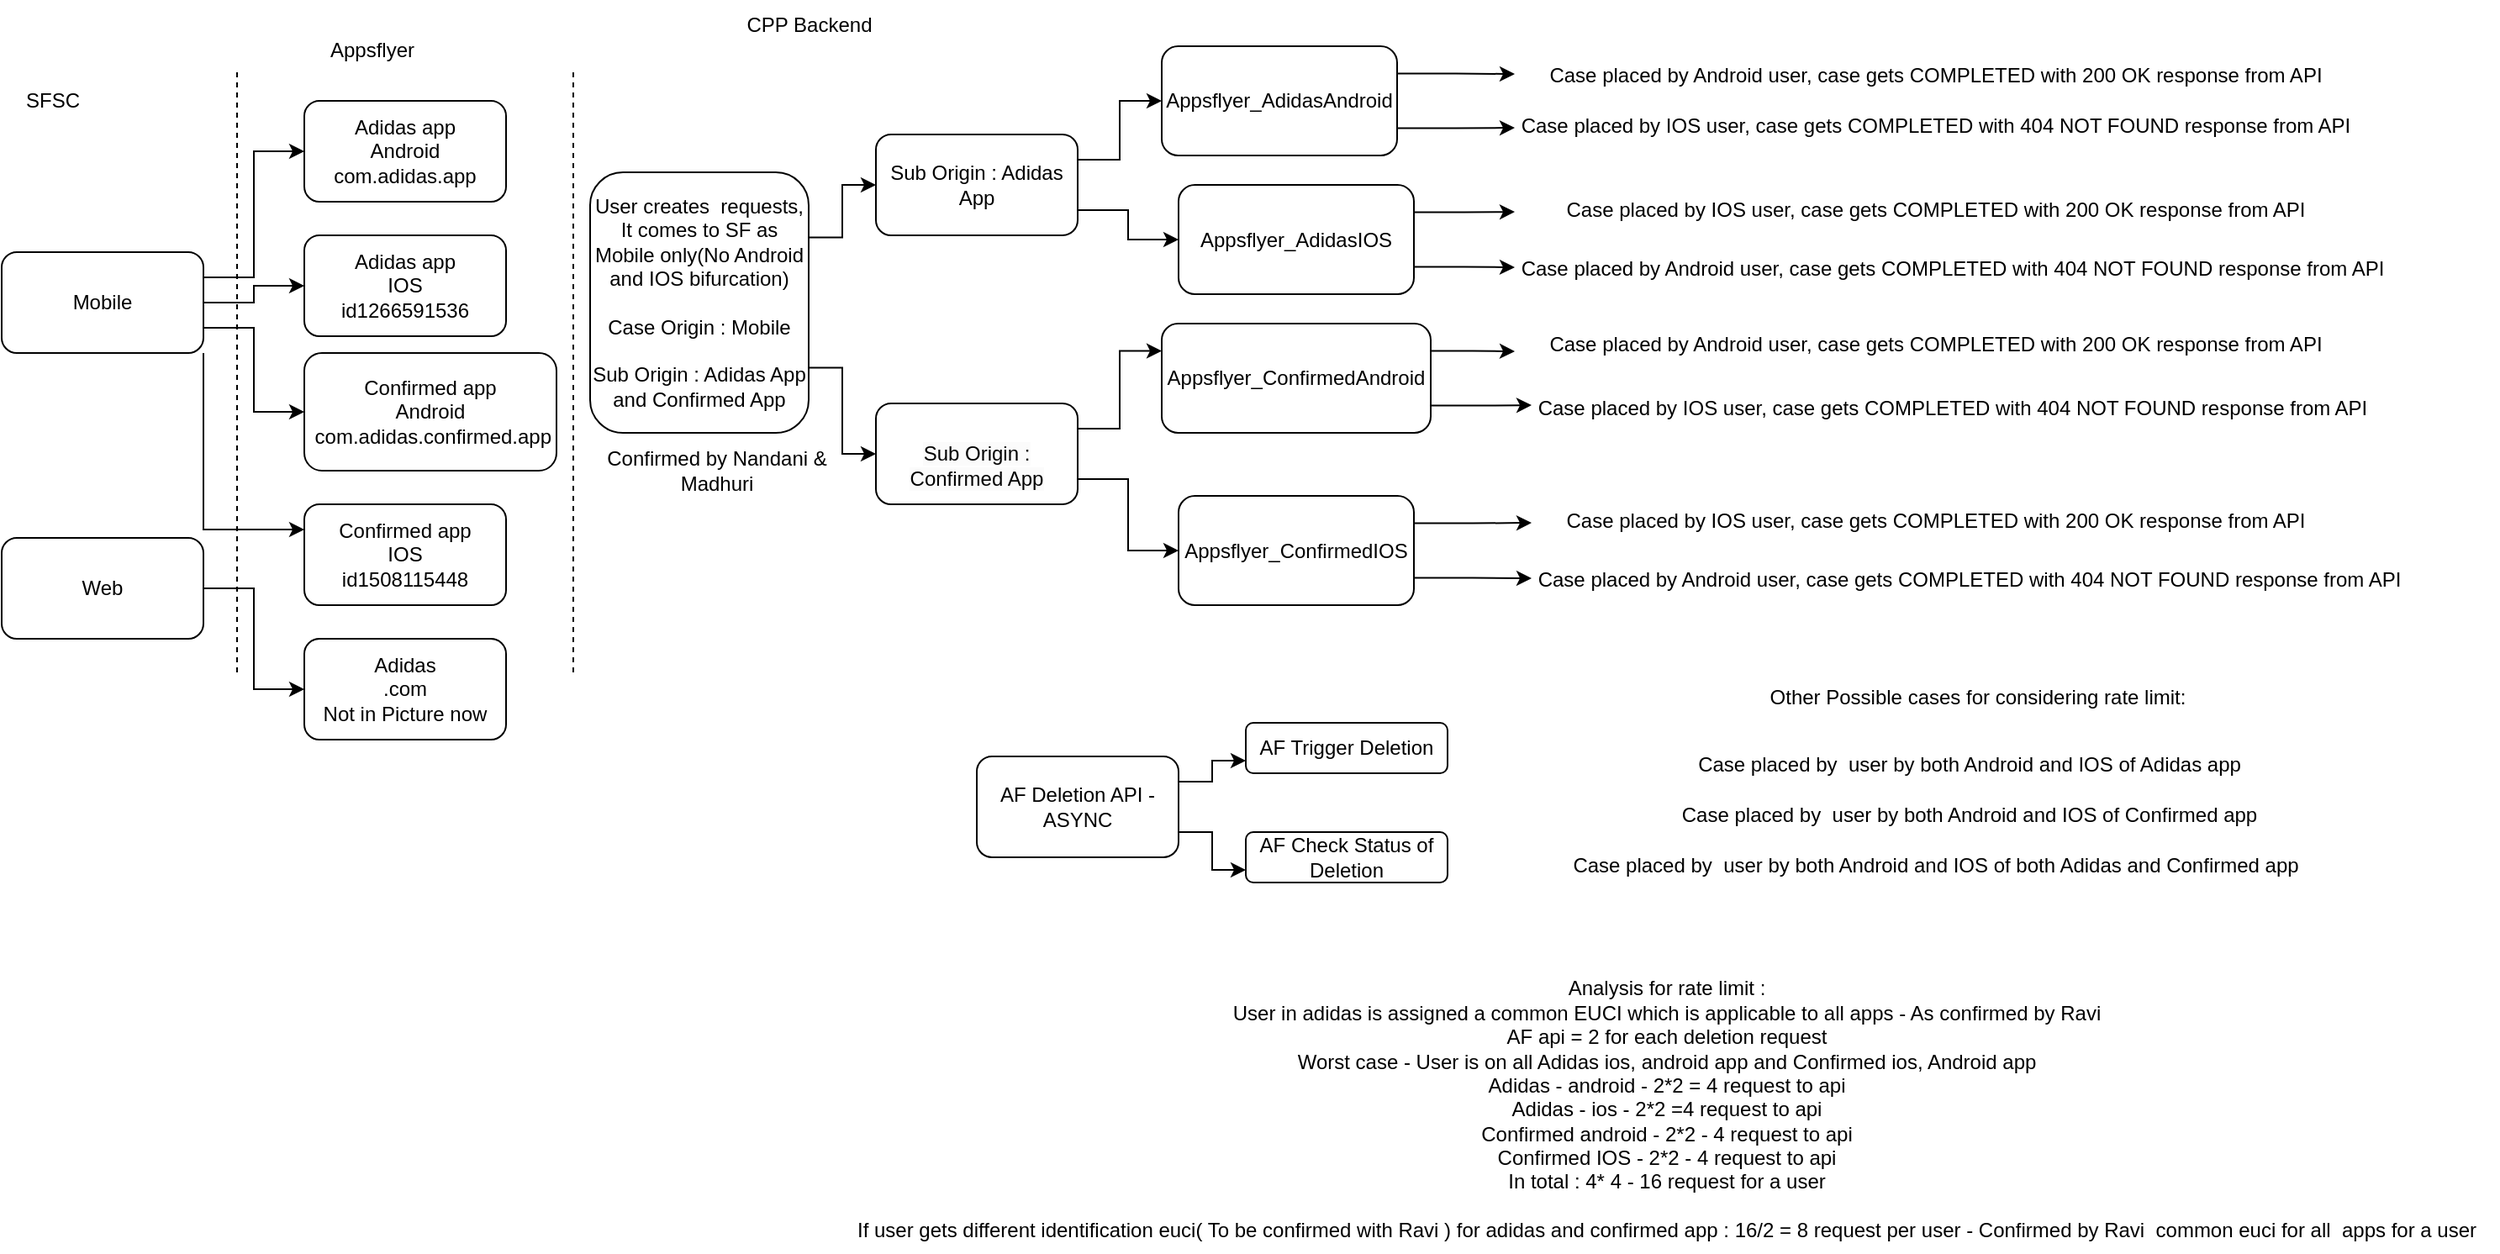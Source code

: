 <mxfile version="21.0.1" type="github" pages="2">
  <diagram name="Page-1" id="vQVTWZmMaEB45FMkIQ7d">
    <mxGraphModel dx="1034" dy="438" grid="1" gridSize="10" guides="1" tooltips="1" connect="1" arrows="1" fold="1" page="1" pageScale="1" pageWidth="3300" pageHeight="4681" math="0" shadow="0">
      <root>
        <mxCell id="0" />
        <mxCell id="1" parent="0" />
        <mxCell id="Y6FfJB46YkExtziJTnNS-12" style="edgeStyle=orthogonalEdgeStyle;rounded=0;orthogonalLoop=1;jettySize=auto;html=1;exitX=1;exitY=0.25;exitDx=0;exitDy=0;entryX=0;entryY=0.5;entryDx=0;entryDy=0;" parent="1" source="Y6FfJB46YkExtziJTnNS-1" target="Y6FfJB46YkExtziJTnNS-4" edge="1">
          <mxGeometry relative="1" as="geometry">
            <mxPoint x="210" y="130" as="targetPoint" />
          </mxGeometry>
        </mxCell>
        <mxCell id="Y6FfJB46YkExtziJTnNS-13" style="edgeStyle=orthogonalEdgeStyle;rounded=0;orthogonalLoop=1;jettySize=auto;html=1;exitX=1;exitY=0.5;exitDx=0;exitDy=0;" parent="1" source="Y6FfJB46YkExtziJTnNS-1" target="Y6FfJB46YkExtziJTnNS-3" edge="1">
          <mxGeometry relative="1" as="geometry" />
        </mxCell>
        <mxCell id="Y6FfJB46YkExtziJTnNS-14" style="edgeStyle=orthogonalEdgeStyle;rounded=0;orthogonalLoop=1;jettySize=auto;html=1;exitX=1;exitY=0.75;exitDx=0;exitDy=0;entryX=0;entryY=0.5;entryDx=0;entryDy=0;" parent="1" source="Y6FfJB46YkExtziJTnNS-1" target="Y6FfJB46YkExtziJTnNS-5" edge="1">
          <mxGeometry relative="1" as="geometry" />
        </mxCell>
        <mxCell id="Y6FfJB46YkExtziJTnNS-15" style="edgeStyle=orthogonalEdgeStyle;rounded=0;orthogonalLoop=1;jettySize=auto;html=1;exitX=1;exitY=1;exitDx=0;exitDy=0;entryX=0;entryY=0.25;entryDx=0;entryDy=0;" parent="1" source="Y6FfJB46YkExtziJTnNS-1" target="Y6FfJB46YkExtziJTnNS-6" edge="1">
          <mxGeometry relative="1" as="geometry" />
        </mxCell>
        <mxCell id="Y6FfJB46YkExtziJTnNS-1" value="Mobile" style="rounded=1;whiteSpace=wrap;html=1;" parent="1" vertex="1">
          <mxGeometry x="60" y="170" width="120" height="60" as="geometry" />
        </mxCell>
        <mxCell id="Y6FfJB46YkExtziJTnNS-16" style="edgeStyle=orthogonalEdgeStyle;rounded=0;orthogonalLoop=1;jettySize=auto;html=1;exitX=1;exitY=0.5;exitDx=0;exitDy=0;" parent="1" source="Y6FfJB46YkExtziJTnNS-2" target="Y6FfJB46YkExtziJTnNS-7" edge="1">
          <mxGeometry relative="1" as="geometry" />
        </mxCell>
        <mxCell id="Y6FfJB46YkExtziJTnNS-2" value="Web" style="rounded=1;whiteSpace=wrap;html=1;" parent="1" vertex="1">
          <mxGeometry x="60" y="340" width="120" height="60" as="geometry" />
        </mxCell>
        <mxCell id="Y6FfJB46YkExtziJTnNS-3" value="Adidas app&lt;br&gt;IOS&lt;br&gt;id1266591536" style="rounded=1;whiteSpace=wrap;html=1;" parent="1" vertex="1">
          <mxGeometry x="240" y="160" width="120" height="60" as="geometry" />
        </mxCell>
        <mxCell id="Y6FfJB46YkExtziJTnNS-4" value="Adidas app&lt;br&gt;Android&lt;br&gt;com.adidas.app" style="rounded=1;whiteSpace=wrap;html=1;" parent="1" vertex="1">
          <mxGeometry x="240" y="80" width="120" height="60" as="geometry" />
        </mxCell>
        <mxCell id="Y6FfJB46YkExtziJTnNS-5" value="Confirmed app&lt;br&gt;Android&lt;br&gt;&amp;nbsp;com.adidas.confirmed.app" style="rounded=1;whiteSpace=wrap;html=1;" parent="1" vertex="1">
          <mxGeometry x="240" y="230" width="150" height="70" as="geometry" />
        </mxCell>
        <mxCell id="Y6FfJB46YkExtziJTnNS-6" value="Confirmed app&lt;br&gt;IOS&lt;br&gt;id1508115448" style="rounded=1;whiteSpace=wrap;html=1;" parent="1" vertex="1">
          <mxGeometry x="240" y="320" width="120" height="60" as="geometry" />
        </mxCell>
        <mxCell id="Y6FfJB46YkExtziJTnNS-7" value="Adidas&lt;br&gt;.com&lt;br&gt;Not in Picture now" style="rounded=1;whiteSpace=wrap;html=1;" parent="1" vertex="1">
          <mxGeometry x="240" y="400" width="120" height="60" as="geometry" />
        </mxCell>
        <mxCell id="Y6FfJB46YkExtziJTnNS-57" style="edgeStyle=orthogonalEdgeStyle;rounded=0;orthogonalLoop=1;jettySize=auto;html=1;exitX=1;exitY=0.25;exitDx=0;exitDy=0;" parent="1" source="Y6FfJB46YkExtziJTnNS-11" edge="1">
          <mxGeometry relative="1" as="geometry">
            <mxPoint x="960" y="64" as="targetPoint" />
          </mxGeometry>
        </mxCell>
        <mxCell id="Y6FfJB46YkExtziJTnNS-59" style="edgeStyle=orthogonalEdgeStyle;rounded=0;orthogonalLoop=1;jettySize=auto;html=1;exitX=1;exitY=0.75;exitDx=0;exitDy=0;" parent="1" source="Y6FfJB46YkExtziJTnNS-11" edge="1">
          <mxGeometry relative="1" as="geometry">
            <mxPoint x="960" y="96" as="targetPoint" />
          </mxGeometry>
        </mxCell>
        <mxCell id="Y6FfJB46YkExtziJTnNS-11" value="Appsflyer_AdidasAndroid" style="rounded=1;whiteSpace=wrap;html=1;" parent="1" vertex="1">
          <mxGeometry x="750" y="47.5" width="140" height="65" as="geometry" />
        </mxCell>
        <mxCell id="Y6FfJB46YkExtziJTnNS-18" value="SFSC" style="text;html=1;align=center;verticalAlign=middle;resizable=0;points=[];autosize=1;strokeColor=none;fillColor=none;" parent="1" vertex="1">
          <mxGeometry x="60" y="65" width="60" height="30" as="geometry" />
        </mxCell>
        <mxCell id="Y6FfJB46YkExtziJTnNS-19" value="Appsflyer" style="text;html=1;align=center;verticalAlign=middle;resizable=0;points=[];autosize=1;strokeColor=none;fillColor=none;" parent="1" vertex="1">
          <mxGeometry x="245" y="35" width="70" height="30" as="geometry" />
        </mxCell>
        <mxCell id="Y6FfJB46YkExtziJTnNS-20" value="CPP Backend" style="text;html=1;align=center;verticalAlign=middle;resizable=0;points=[];autosize=1;strokeColor=none;fillColor=none;" parent="1" vertex="1">
          <mxGeometry x="490" y="20" width="100" height="30" as="geometry" />
        </mxCell>
        <mxCell id="Y6FfJB46YkExtziJTnNS-61" style="edgeStyle=orthogonalEdgeStyle;rounded=0;orthogonalLoop=1;jettySize=auto;html=1;exitX=1;exitY=0.25;exitDx=0;exitDy=0;" parent="1" source="Y6FfJB46YkExtziJTnNS-21" edge="1">
          <mxGeometry relative="1" as="geometry">
            <mxPoint x="960" y="146" as="targetPoint" />
          </mxGeometry>
        </mxCell>
        <mxCell id="Y6FfJB46YkExtziJTnNS-62" style="edgeStyle=orthogonalEdgeStyle;rounded=0;orthogonalLoop=1;jettySize=auto;html=1;exitX=1;exitY=0.75;exitDx=0;exitDy=0;" parent="1" source="Y6FfJB46YkExtziJTnNS-21" edge="1">
          <mxGeometry relative="1" as="geometry">
            <mxPoint x="960" y="179" as="targetPoint" />
          </mxGeometry>
        </mxCell>
        <mxCell id="Y6FfJB46YkExtziJTnNS-21" value="Appsflyer_AdidasIOS" style="rounded=1;whiteSpace=wrap;html=1;" parent="1" vertex="1">
          <mxGeometry x="760" y="130" width="140" height="65" as="geometry" />
        </mxCell>
        <mxCell id="Y6FfJB46YkExtziJTnNS-63" style="edgeStyle=orthogonalEdgeStyle;rounded=0;orthogonalLoop=1;jettySize=auto;html=1;exitX=1;exitY=0.25;exitDx=0;exitDy=0;" parent="1" source="Y6FfJB46YkExtziJTnNS-22" edge="1">
          <mxGeometry relative="1" as="geometry">
            <mxPoint x="960" y="229" as="targetPoint" />
          </mxGeometry>
        </mxCell>
        <mxCell id="Y6FfJB46YkExtziJTnNS-64" style="edgeStyle=orthogonalEdgeStyle;rounded=0;orthogonalLoop=1;jettySize=auto;html=1;exitX=1;exitY=0.75;exitDx=0;exitDy=0;" parent="1" source="Y6FfJB46YkExtziJTnNS-22" edge="1">
          <mxGeometry relative="1" as="geometry">
            <mxPoint x="970" y="261" as="targetPoint" />
          </mxGeometry>
        </mxCell>
        <mxCell id="Y6FfJB46YkExtziJTnNS-22" value="Appsflyer_ConfirmedAndroid" style="rounded=1;whiteSpace=wrap;html=1;" parent="1" vertex="1">
          <mxGeometry x="750" y="212.5" width="160" height="65" as="geometry" />
        </mxCell>
        <mxCell id="Y6FfJB46YkExtziJTnNS-65" style="edgeStyle=orthogonalEdgeStyle;rounded=0;orthogonalLoop=1;jettySize=auto;html=1;exitX=1;exitY=0.25;exitDx=0;exitDy=0;" parent="1" source="Y6FfJB46YkExtziJTnNS-23" edge="1">
          <mxGeometry relative="1" as="geometry">
            <mxPoint x="970" y="331" as="targetPoint" />
          </mxGeometry>
        </mxCell>
        <mxCell id="Y6FfJB46YkExtziJTnNS-66" style="edgeStyle=orthogonalEdgeStyle;rounded=0;orthogonalLoop=1;jettySize=auto;html=1;exitX=1;exitY=0.75;exitDx=0;exitDy=0;" parent="1" source="Y6FfJB46YkExtziJTnNS-23" edge="1">
          <mxGeometry relative="1" as="geometry">
            <mxPoint x="970" y="364" as="targetPoint" />
          </mxGeometry>
        </mxCell>
        <mxCell id="Y6FfJB46YkExtziJTnNS-23" value="Appsflyer_ConfirmedIOS" style="rounded=1;whiteSpace=wrap;html=1;" parent="1" vertex="1">
          <mxGeometry x="760" y="315" width="140" height="65" as="geometry" />
        </mxCell>
        <mxCell id="Y6FfJB46YkExtziJTnNS-46" value="" style="endArrow=none;dashed=1;html=1;rounded=0;" parent="1" edge="1">
          <mxGeometry width="50" height="50" relative="1" as="geometry">
            <mxPoint x="200" y="420" as="sourcePoint" />
            <mxPoint x="200" y="60" as="targetPoint" />
          </mxGeometry>
        </mxCell>
        <mxCell id="Y6FfJB46YkExtziJTnNS-47" value="" style="endArrow=none;dashed=1;html=1;rounded=0;" parent="1" edge="1">
          <mxGeometry width="50" height="50" relative="1" as="geometry">
            <mxPoint x="400" y="420" as="sourcePoint" />
            <mxPoint x="400" y="60" as="targetPoint" />
          </mxGeometry>
        </mxCell>
        <mxCell id="Y6FfJB46YkExtziJTnNS-55" style="edgeStyle=orthogonalEdgeStyle;rounded=0;orthogonalLoop=1;jettySize=auto;html=1;exitX=1;exitY=0.25;exitDx=0;exitDy=0;entryX=0;entryY=0.5;entryDx=0;entryDy=0;" parent="1" source="Y6FfJB46YkExtziJTnNS-48" target="Y6FfJB46YkExtziJTnNS-49" edge="1">
          <mxGeometry relative="1" as="geometry" />
        </mxCell>
        <mxCell id="Y6FfJB46YkExtziJTnNS-56" style="edgeStyle=orthogonalEdgeStyle;rounded=0;orthogonalLoop=1;jettySize=auto;html=1;exitX=1;exitY=0.75;exitDx=0;exitDy=0;entryX=0;entryY=0.5;entryDx=0;entryDy=0;" parent="1" source="Y6FfJB46YkExtziJTnNS-48" target="Y6FfJB46YkExtziJTnNS-50" edge="1">
          <mxGeometry relative="1" as="geometry" />
        </mxCell>
        <mxCell id="Y6FfJB46YkExtziJTnNS-48" value="User creates&amp;nbsp; requests, It comes to SF as Mobile only(No Android and IOS bifurcation)&lt;br&gt;&lt;br&gt;Case Origin : Mobile&lt;br&gt;&lt;br&gt;Sub Origin : Adidas App&lt;br&gt;and Confirmed App" style="rounded=1;whiteSpace=wrap;html=1;" parent="1" vertex="1">
          <mxGeometry x="410" y="122.5" width="130" height="155" as="geometry" />
        </mxCell>
        <mxCell id="Y6FfJB46YkExtziJTnNS-51" style="edgeStyle=orthogonalEdgeStyle;rounded=0;orthogonalLoop=1;jettySize=auto;html=1;exitX=1;exitY=0.25;exitDx=0;exitDy=0;entryX=0;entryY=0.5;entryDx=0;entryDy=0;" parent="1" source="Y6FfJB46YkExtziJTnNS-49" target="Y6FfJB46YkExtziJTnNS-11" edge="1">
          <mxGeometry relative="1" as="geometry" />
        </mxCell>
        <mxCell id="Y6FfJB46YkExtziJTnNS-52" style="edgeStyle=orthogonalEdgeStyle;rounded=0;orthogonalLoop=1;jettySize=auto;html=1;exitX=1;exitY=0.75;exitDx=0;exitDy=0;" parent="1" source="Y6FfJB46YkExtziJTnNS-49" target="Y6FfJB46YkExtziJTnNS-21" edge="1">
          <mxGeometry relative="1" as="geometry" />
        </mxCell>
        <mxCell id="Y6FfJB46YkExtziJTnNS-49" value="Sub Origin : Adidas App" style="rounded=1;whiteSpace=wrap;html=1;" parent="1" vertex="1">
          <mxGeometry x="580" y="100" width="120" height="60" as="geometry" />
        </mxCell>
        <mxCell id="Y6FfJB46YkExtziJTnNS-53" style="edgeStyle=orthogonalEdgeStyle;rounded=0;orthogonalLoop=1;jettySize=auto;html=1;exitX=1;exitY=0.25;exitDx=0;exitDy=0;entryX=0;entryY=0.25;entryDx=0;entryDy=0;" parent="1" source="Y6FfJB46YkExtziJTnNS-50" target="Y6FfJB46YkExtziJTnNS-22" edge="1">
          <mxGeometry relative="1" as="geometry" />
        </mxCell>
        <mxCell id="Y6FfJB46YkExtziJTnNS-54" style="edgeStyle=orthogonalEdgeStyle;rounded=0;orthogonalLoop=1;jettySize=auto;html=1;exitX=1;exitY=0.75;exitDx=0;exitDy=0;entryX=0;entryY=0.5;entryDx=0;entryDy=0;" parent="1" source="Y6FfJB46YkExtziJTnNS-50" target="Y6FfJB46YkExtziJTnNS-23" edge="1">
          <mxGeometry relative="1" as="geometry" />
        </mxCell>
        <mxCell id="Y6FfJB46YkExtziJTnNS-50" value="&lt;br&gt;&lt;span style=&quot;color: rgb(0, 0, 0); font-family: Helvetica; font-size: 12px; font-style: normal; font-variant-ligatures: normal; font-variant-caps: normal; font-weight: 400; letter-spacing: normal; orphans: 2; text-align: center; text-indent: 0px; text-transform: none; widows: 2; word-spacing: 0px; -webkit-text-stroke-width: 0px; background-color: rgb(251, 251, 251); text-decoration-thickness: initial; text-decoration-style: initial; text-decoration-color: initial; float: none; display: inline !important;&quot;&gt;Sub Origin : Confirmed App&lt;/span&gt;&lt;br&gt;" style="rounded=1;whiteSpace=wrap;html=1;" parent="1" vertex="1">
          <mxGeometry x="580" y="260" width="120" height="60" as="geometry" />
        </mxCell>
        <mxCell id="Y6FfJB46YkExtziJTnNS-67" value="Case placed by Android user, case gets COMPLETED with 200 OK response from API" style="text;html=1;align=center;verticalAlign=middle;resizable=0;points=[];autosize=1;strokeColor=none;fillColor=none;" parent="1" vertex="1">
          <mxGeometry x="970" y="50" width="480" height="30" as="geometry" />
        </mxCell>
        <mxCell id="Y6FfJB46YkExtziJTnNS-68" value="Case placed by IOS user, case gets COMPLETED with 404 NOT FOUND response from API" style="text;html=1;align=center;verticalAlign=middle;resizable=0;points=[];autosize=1;strokeColor=none;fillColor=none;" parent="1" vertex="1">
          <mxGeometry x="950" y="80" width="520" height="30" as="geometry" />
        </mxCell>
        <mxCell id="Y6FfJB46YkExtziJTnNS-69" value="Case placed by Android user, case gets COMPLETED with 200 OK response from API" style="text;html=1;align=center;verticalAlign=middle;resizable=0;points=[];autosize=1;strokeColor=none;fillColor=none;" parent="1" vertex="1">
          <mxGeometry x="970" y="210" width="480" height="30" as="geometry" />
        </mxCell>
        <mxCell id="Y6FfJB46YkExtziJTnNS-70" value="Case placed by IOS user, case gets COMPLETED with 200 OK response from API" style="text;html=1;align=center;verticalAlign=middle;resizable=0;points=[];autosize=1;strokeColor=none;fillColor=none;" parent="1" vertex="1">
          <mxGeometry x="980" y="130" width="460" height="30" as="geometry" />
        </mxCell>
        <mxCell id="Y6FfJB46YkExtziJTnNS-71" value="Case placed by IOS user, case gets COMPLETED with 200 OK response from API" style="text;html=1;align=center;verticalAlign=middle;resizable=0;points=[];autosize=1;strokeColor=none;fillColor=none;" parent="1" vertex="1">
          <mxGeometry x="980" y="315" width="460" height="30" as="geometry" />
        </mxCell>
        <mxCell id="Y6FfJB46YkExtziJTnNS-72" value="Case placed by Android user, case gets COMPLETED with 404 NOT FOUND response from API" style="text;html=1;align=center;verticalAlign=middle;resizable=0;points=[];autosize=1;strokeColor=none;fillColor=none;" parent="1" vertex="1">
          <mxGeometry x="950" y="165" width="540" height="30" as="geometry" />
        </mxCell>
        <mxCell id="Y6FfJB46YkExtziJTnNS-73" value="Case placed by IOS user, case gets COMPLETED with 404 NOT FOUND response from API" style="text;html=1;align=center;verticalAlign=middle;resizable=0;points=[];autosize=1;strokeColor=none;fillColor=none;" parent="1" vertex="1">
          <mxGeometry x="960" y="247.5" width="520" height="30" as="geometry" />
        </mxCell>
        <mxCell id="Y6FfJB46YkExtziJTnNS-74" value="Case placed by Android user, case gets COMPLETED with 404 NOT FOUND response from API" style="text;html=1;align=center;verticalAlign=middle;resizable=0;points=[];autosize=1;strokeColor=none;fillColor=none;" parent="1" vertex="1">
          <mxGeometry x="960" y="350" width="540" height="30" as="geometry" />
        </mxCell>
        <mxCell id="Y6FfJB46YkExtziJTnNS-75" value="Case placed by&amp;nbsp; user by both Android and IOS of Adidas app" style="text;html=1;align=center;verticalAlign=middle;resizable=0;points=[];autosize=1;strokeColor=none;fillColor=none;" parent="1" vertex="1">
          <mxGeometry x="1055" y="460" width="350" height="30" as="geometry" />
        </mxCell>
        <mxCell id="Y6FfJB46YkExtziJTnNS-76" value="Case placed by&amp;nbsp; user by both Android and IOS of Confirmed app" style="text;html=1;align=center;verticalAlign=middle;resizable=0;points=[];autosize=1;strokeColor=none;fillColor=none;" parent="1" vertex="1">
          <mxGeometry x="1045" y="490" width="370" height="30" as="geometry" />
        </mxCell>
        <mxCell id="Y6FfJB46YkExtziJTnNS-77" value="Case placed by&amp;nbsp; user by both Android and IOS of both Adidas and Confirmed app" style="text;html=1;align=center;verticalAlign=middle;resizable=0;points=[];autosize=1;strokeColor=none;fillColor=none;" parent="1" vertex="1">
          <mxGeometry x="980" y="520" width="460" height="30" as="geometry" />
        </mxCell>
        <mxCell id="Y6FfJB46YkExtziJTnNS-78" value="Other Possible cases for considering rate limit:" style="text;html=1;align=center;verticalAlign=middle;resizable=0;points=[];autosize=1;strokeColor=none;fillColor=none;" parent="1" vertex="1">
          <mxGeometry x="1100" y="420" width="270" height="30" as="geometry" />
        </mxCell>
        <mxCell id="Y6FfJB46YkExtziJTnNS-81" value="AF Trigger Deletion" style="rounded=1;whiteSpace=wrap;html=1;" parent="1" vertex="1">
          <mxGeometry x="800" y="450" width="120" height="30" as="geometry" />
        </mxCell>
        <mxCell id="Y6FfJB46YkExtziJTnNS-82" value="AF Check Status of Deletion" style="rounded=1;whiteSpace=wrap;html=1;" parent="1" vertex="1">
          <mxGeometry x="800" y="515" width="120" height="30" as="geometry" />
        </mxCell>
        <mxCell id="Y6FfJB46YkExtziJTnNS-84" style="edgeStyle=orthogonalEdgeStyle;rounded=0;orthogonalLoop=1;jettySize=auto;html=1;exitX=1;exitY=0.25;exitDx=0;exitDy=0;entryX=0;entryY=0.75;entryDx=0;entryDy=0;" parent="1" source="Y6FfJB46YkExtziJTnNS-83" target="Y6FfJB46YkExtziJTnNS-81" edge="1">
          <mxGeometry relative="1" as="geometry" />
        </mxCell>
        <mxCell id="Y6FfJB46YkExtziJTnNS-85" style="edgeStyle=orthogonalEdgeStyle;rounded=0;orthogonalLoop=1;jettySize=auto;html=1;exitX=1;exitY=0.75;exitDx=0;exitDy=0;entryX=0;entryY=0.75;entryDx=0;entryDy=0;" parent="1" source="Y6FfJB46YkExtziJTnNS-83" target="Y6FfJB46YkExtziJTnNS-82" edge="1">
          <mxGeometry relative="1" as="geometry" />
        </mxCell>
        <mxCell id="Y6FfJB46YkExtziJTnNS-83" value="AF Deletion API - ASYNC" style="rounded=1;whiteSpace=wrap;html=1;" parent="1" vertex="1">
          <mxGeometry x="640" y="470" width="120" height="60" as="geometry" />
        </mxCell>
        <mxCell id="Y6FfJB46YkExtziJTnNS-86" value="Analysis for rate limit :&lt;br&gt;User in adidas is assigned a common EUCI which is applicable to all apps - As confirmed by Ravi&lt;br&gt;AF api = 2 for each deletion request&lt;br&gt;Worst case - User is on all Adidas ios, android app and Confirmed ios, Android app&lt;br&gt;Adidas - android - 2*2 = 4 request to api&lt;br&gt;Adidas - ios - 2*2 =4 request to api&lt;br&gt;Confirmed android - 2*2 - 4 request to api&lt;br&gt;Confirmed IOS - 2*2 - 4 request to api&lt;br&gt;In total : 4* 4 - 16 request for a user&lt;br&gt;&lt;br&gt;If user gets different identification euci( To be confirmed with Ravi ) for adidas and confirmed app : 16/2 = 8 request per user - Confirmed by Ravi&amp;nbsp; common euci for all&amp;nbsp; apps for a user" style="text;html=1;align=center;verticalAlign=middle;resizable=0;points=[];autosize=1;strokeColor=none;fillColor=none;" parent="1" vertex="1">
          <mxGeometry x="555" y="595" width="990" height="170" as="geometry" />
        </mxCell>
        <mxCell id="Y6FfJB46YkExtziJTnNS-87" value="Confirmed by Nandani &amp;amp;&lt;br&gt;Madhuri" style="text;html=1;align=center;verticalAlign=middle;resizable=0;points=[];autosize=1;strokeColor=none;fillColor=none;" parent="1" vertex="1">
          <mxGeometry x="410" y="280" width="150" height="40" as="geometry" />
        </mxCell>
      </root>
    </mxGraphModel>
  </diagram>
  <diagram name="Copy of Page-1" id="Moe16UgiJNLYZEZBSmC4">
    <mxGraphModel dx="1034" dy="438" grid="1" gridSize="10" guides="1" tooltips="1" connect="1" arrows="1" fold="1" page="1" pageScale="1" pageWidth="3300" pageHeight="4681" math="0" shadow="0">
      <root>
        <mxCell id="uZLCGt_oduSW7A42QKh0-0" />
        <mxCell id="uZLCGt_oduSW7A42QKh0-1" parent="uZLCGt_oduSW7A42QKh0-0" />
        <mxCell id="uZLCGt_oduSW7A42QKh0-2" style="edgeStyle=orthogonalEdgeStyle;rounded=0;orthogonalLoop=1;jettySize=auto;html=1;exitX=1;exitY=0.25;exitDx=0;exitDy=0;entryX=0;entryY=0.5;entryDx=0;entryDy=0;" edge="1" parent="uZLCGt_oduSW7A42QKh0-1" source="uZLCGt_oduSW7A42QKh0-6" target="uZLCGt_oduSW7A42QKh0-10">
          <mxGeometry relative="1" as="geometry">
            <mxPoint x="210" y="130" as="targetPoint" />
          </mxGeometry>
        </mxCell>
        <mxCell id="uZLCGt_oduSW7A42QKh0-3" style="edgeStyle=orthogonalEdgeStyle;rounded=0;orthogonalLoop=1;jettySize=auto;html=1;exitX=1;exitY=0.5;exitDx=0;exitDy=0;" edge="1" parent="uZLCGt_oduSW7A42QKh0-1" source="uZLCGt_oduSW7A42QKh0-6" target="uZLCGt_oduSW7A42QKh0-9">
          <mxGeometry relative="1" as="geometry" />
        </mxCell>
        <mxCell id="uZLCGt_oduSW7A42QKh0-4" style="edgeStyle=orthogonalEdgeStyle;rounded=0;orthogonalLoop=1;jettySize=auto;html=1;exitX=1;exitY=0.75;exitDx=0;exitDy=0;entryX=0;entryY=0.5;entryDx=0;entryDy=0;" edge="1" parent="uZLCGt_oduSW7A42QKh0-1" source="uZLCGt_oduSW7A42QKh0-6" target="uZLCGt_oduSW7A42QKh0-11">
          <mxGeometry relative="1" as="geometry" />
        </mxCell>
        <mxCell id="uZLCGt_oduSW7A42QKh0-5" style="edgeStyle=orthogonalEdgeStyle;rounded=0;orthogonalLoop=1;jettySize=auto;html=1;exitX=1;exitY=1;exitDx=0;exitDy=0;entryX=0;entryY=0.25;entryDx=0;entryDy=0;" edge="1" parent="uZLCGt_oduSW7A42QKh0-1" source="uZLCGt_oduSW7A42QKh0-6" target="uZLCGt_oduSW7A42QKh0-12">
          <mxGeometry relative="1" as="geometry" />
        </mxCell>
        <mxCell id="uZLCGt_oduSW7A42QKh0-6" value="Mobile" style="rounded=1;whiteSpace=wrap;html=1;" vertex="1" parent="uZLCGt_oduSW7A42QKh0-1">
          <mxGeometry x="60" y="170" width="120" height="60" as="geometry" />
        </mxCell>
        <mxCell id="uZLCGt_oduSW7A42QKh0-7" style="edgeStyle=orthogonalEdgeStyle;rounded=0;orthogonalLoop=1;jettySize=auto;html=1;exitX=1;exitY=0.5;exitDx=0;exitDy=0;" edge="1" parent="uZLCGt_oduSW7A42QKh0-1" source="uZLCGt_oduSW7A42QKh0-8" target="uZLCGt_oduSW7A42QKh0-13">
          <mxGeometry relative="1" as="geometry" />
        </mxCell>
        <mxCell id="uZLCGt_oduSW7A42QKh0-8" value="Web" style="rounded=1;whiteSpace=wrap;html=1;" vertex="1" parent="uZLCGt_oduSW7A42QKh0-1">
          <mxGeometry x="60" y="340" width="120" height="60" as="geometry" />
        </mxCell>
        <mxCell id="uZLCGt_oduSW7A42QKh0-9" value="Adidas app&lt;br&gt;IOS&lt;br&gt;id1266591536" style="rounded=1;whiteSpace=wrap;html=1;" vertex="1" parent="uZLCGt_oduSW7A42QKh0-1">
          <mxGeometry x="240" y="160" width="120" height="60" as="geometry" />
        </mxCell>
        <mxCell id="uZLCGt_oduSW7A42QKh0-10" value="Adidas app&lt;br&gt;Android&lt;br&gt;com.adidas.app" style="rounded=1;whiteSpace=wrap;html=1;" vertex="1" parent="uZLCGt_oduSW7A42QKh0-1">
          <mxGeometry x="240" y="80" width="120" height="60" as="geometry" />
        </mxCell>
        <mxCell id="uZLCGt_oduSW7A42QKh0-11" value="Confirmed app&lt;br&gt;Android&lt;br&gt;&amp;nbsp;com.adidas.confirmed.app" style="rounded=1;whiteSpace=wrap;html=1;" vertex="1" parent="uZLCGt_oduSW7A42QKh0-1">
          <mxGeometry x="240" y="230" width="150" height="70" as="geometry" />
        </mxCell>
        <mxCell id="uZLCGt_oduSW7A42QKh0-12" value="Confirmed app&lt;br&gt;IOS&lt;br&gt;id1508115448" style="rounded=1;whiteSpace=wrap;html=1;" vertex="1" parent="uZLCGt_oduSW7A42QKh0-1">
          <mxGeometry x="240" y="320" width="120" height="60" as="geometry" />
        </mxCell>
        <mxCell id="uZLCGt_oduSW7A42QKh0-13" value="Adidas&lt;br&gt;.com&lt;br&gt;Not in Picture now" style="rounded=1;whiteSpace=wrap;html=1;" vertex="1" parent="uZLCGt_oduSW7A42QKh0-1">
          <mxGeometry x="240" y="400" width="120" height="60" as="geometry" />
        </mxCell>
        <mxCell id="uZLCGt_oduSW7A42QKh0-14" style="edgeStyle=orthogonalEdgeStyle;rounded=0;orthogonalLoop=1;jettySize=auto;html=1;exitX=1;exitY=0.25;exitDx=0;exitDy=0;" edge="1" parent="uZLCGt_oduSW7A42QKh0-1" source="uZLCGt_oduSW7A42QKh0-16">
          <mxGeometry relative="1" as="geometry">
            <mxPoint x="960" y="64" as="targetPoint" />
          </mxGeometry>
        </mxCell>
        <mxCell id="uZLCGt_oduSW7A42QKh0-15" style="edgeStyle=orthogonalEdgeStyle;rounded=0;orthogonalLoop=1;jettySize=auto;html=1;exitX=1;exitY=0.75;exitDx=0;exitDy=0;" edge="1" parent="uZLCGt_oduSW7A42QKh0-1" source="uZLCGt_oduSW7A42QKh0-16">
          <mxGeometry relative="1" as="geometry">
            <mxPoint x="960" y="96" as="targetPoint" />
          </mxGeometry>
        </mxCell>
        <mxCell id="uZLCGt_oduSW7A42QKh0-16" value="Appsflyer_AdidasAndroid" style="rounded=1;whiteSpace=wrap;html=1;" vertex="1" parent="uZLCGt_oduSW7A42QKh0-1">
          <mxGeometry x="750" y="47.5" width="140" height="65" as="geometry" />
        </mxCell>
        <mxCell id="uZLCGt_oduSW7A42QKh0-17" value="SFSC" style="text;html=1;align=center;verticalAlign=middle;resizable=0;points=[];autosize=1;strokeColor=none;fillColor=none;" vertex="1" parent="uZLCGt_oduSW7A42QKh0-1">
          <mxGeometry x="60" y="65" width="60" height="30" as="geometry" />
        </mxCell>
        <mxCell id="uZLCGt_oduSW7A42QKh0-18" value="Appsflyer" style="text;html=1;align=center;verticalAlign=middle;resizable=0;points=[];autosize=1;strokeColor=none;fillColor=none;" vertex="1" parent="uZLCGt_oduSW7A42QKh0-1">
          <mxGeometry x="245" y="35" width="70" height="30" as="geometry" />
        </mxCell>
        <mxCell id="uZLCGt_oduSW7A42QKh0-19" value="CPP Backend" style="text;html=1;align=center;verticalAlign=middle;resizable=0;points=[];autosize=1;strokeColor=none;fillColor=none;" vertex="1" parent="uZLCGt_oduSW7A42QKh0-1">
          <mxGeometry x="490" y="20" width="100" height="30" as="geometry" />
        </mxCell>
        <mxCell id="uZLCGt_oduSW7A42QKh0-20" style="edgeStyle=orthogonalEdgeStyle;rounded=0;orthogonalLoop=1;jettySize=auto;html=1;exitX=1;exitY=0.25;exitDx=0;exitDy=0;" edge="1" parent="uZLCGt_oduSW7A42QKh0-1" source="uZLCGt_oduSW7A42QKh0-22">
          <mxGeometry relative="1" as="geometry">
            <mxPoint x="960" y="146" as="targetPoint" />
          </mxGeometry>
        </mxCell>
        <mxCell id="uZLCGt_oduSW7A42QKh0-21" style="edgeStyle=orthogonalEdgeStyle;rounded=0;orthogonalLoop=1;jettySize=auto;html=1;exitX=1;exitY=0.75;exitDx=0;exitDy=0;" edge="1" parent="uZLCGt_oduSW7A42QKh0-1" source="uZLCGt_oduSW7A42QKh0-22">
          <mxGeometry relative="1" as="geometry">
            <mxPoint x="960" y="179" as="targetPoint" />
          </mxGeometry>
        </mxCell>
        <mxCell id="uZLCGt_oduSW7A42QKh0-22" value="Appsflyer_AdidasIOS" style="rounded=1;whiteSpace=wrap;html=1;" vertex="1" parent="uZLCGt_oduSW7A42QKh0-1">
          <mxGeometry x="760" y="130" width="140" height="65" as="geometry" />
        </mxCell>
        <mxCell id="uZLCGt_oduSW7A42QKh0-23" style="edgeStyle=orthogonalEdgeStyle;rounded=0;orthogonalLoop=1;jettySize=auto;html=1;exitX=1;exitY=0.25;exitDx=0;exitDy=0;" edge="1" parent="uZLCGt_oduSW7A42QKh0-1" source="uZLCGt_oduSW7A42QKh0-25">
          <mxGeometry relative="1" as="geometry">
            <mxPoint x="960" y="229" as="targetPoint" />
          </mxGeometry>
        </mxCell>
        <mxCell id="uZLCGt_oduSW7A42QKh0-24" style="edgeStyle=orthogonalEdgeStyle;rounded=0;orthogonalLoop=1;jettySize=auto;html=1;exitX=1;exitY=0.75;exitDx=0;exitDy=0;" edge="1" parent="uZLCGt_oduSW7A42QKh0-1" source="uZLCGt_oduSW7A42QKh0-25">
          <mxGeometry relative="1" as="geometry">
            <mxPoint x="970" y="261" as="targetPoint" />
          </mxGeometry>
        </mxCell>
        <mxCell id="uZLCGt_oduSW7A42QKh0-25" value="Appsflyer_ConfirmedAndroid" style="rounded=1;whiteSpace=wrap;html=1;" vertex="1" parent="uZLCGt_oduSW7A42QKh0-1">
          <mxGeometry x="750" y="212.5" width="160" height="65" as="geometry" />
        </mxCell>
        <mxCell id="uZLCGt_oduSW7A42QKh0-26" style="edgeStyle=orthogonalEdgeStyle;rounded=0;orthogonalLoop=1;jettySize=auto;html=1;exitX=1;exitY=0.25;exitDx=0;exitDy=0;" edge="1" parent="uZLCGt_oduSW7A42QKh0-1" source="uZLCGt_oduSW7A42QKh0-28">
          <mxGeometry relative="1" as="geometry">
            <mxPoint x="970" y="331" as="targetPoint" />
          </mxGeometry>
        </mxCell>
        <mxCell id="uZLCGt_oduSW7A42QKh0-27" style="edgeStyle=orthogonalEdgeStyle;rounded=0;orthogonalLoop=1;jettySize=auto;html=1;exitX=1;exitY=0.75;exitDx=0;exitDy=0;" edge="1" parent="uZLCGt_oduSW7A42QKh0-1" source="uZLCGt_oduSW7A42QKh0-28">
          <mxGeometry relative="1" as="geometry">
            <mxPoint x="970" y="364" as="targetPoint" />
          </mxGeometry>
        </mxCell>
        <mxCell id="uZLCGt_oduSW7A42QKh0-28" value="Appsflyer_ConfirmedIOS" style="rounded=1;whiteSpace=wrap;html=1;" vertex="1" parent="uZLCGt_oduSW7A42QKh0-1">
          <mxGeometry x="760" y="315" width="140" height="65" as="geometry" />
        </mxCell>
        <mxCell id="uZLCGt_oduSW7A42QKh0-29" value="" style="endArrow=none;dashed=1;html=1;rounded=0;" edge="1" parent="uZLCGt_oduSW7A42QKh0-1">
          <mxGeometry width="50" height="50" relative="1" as="geometry">
            <mxPoint x="200" y="420" as="sourcePoint" />
            <mxPoint x="200" y="60" as="targetPoint" />
          </mxGeometry>
        </mxCell>
        <mxCell id="uZLCGt_oduSW7A42QKh0-30" value="" style="endArrow=none;dashed=1;html=1;rounded=0;" edge="1" parent="uZLCGt_oduSW7A42QKh0-1">
          <mxGeometry width="50" height="50" relative="1" as="geometry">
            <mxPoint x="400" y="420" as="sourcePoint" />
            <mxPoint x="400" y="60" as="targetPoint" />
          </mxGeometry>
        </mxCell>
        <mxCell id="uZLCGt_oduSW7A42QKh0-31" style="edgeStyle=orthogonalEdgeStyle;rounded=0;orthogonalLoop=1;jettySize=auto;html=1;exitX=1;exitY=0.25;exitDx=0;exitDy=0;entryX=0;entryY=0.5;entryDx=0;entryDy=0;" edge="1" parent="uZLCGt_oduSW7A42QKh0-1" source="uZLCGt_oduSW7A42QKh0-33" target="uZLCGt_oduSW7A42QKh0-36">
          <mxGeometry relative="1" as="geometry" />
        </mxCell>
        <mxCell id="uZLCGt_oduSW7A42QKh0-32" style="edgeStyle=orthogonalEdgeStyle;rounded=0;orthogonalLoop=1;jettySize=auto;html=1;exitX=1;exitY=0.75;exitDx=0;exitDy=0;entryX=0;entryY=0.5;entryDx=0;entryDy=0;" edge="1" parent="uZLCGt_oduSW7A42QKh0-1" source="uZLCGt_oduSW7A42QKh0-33" target="uZLCGt_oduSW7A42QKh0-39">
          <mxGeometry relative="1" as="geometry" />
        </mxCell>
        <mxCell id="uZLCGt_oduSW7A42QKh0-33" value="User creates&amp;nbsp; requests, It comes to SF as Mobile only(No Android and IOS bifurcation)&lt;br&gt;&lt;br&gt;Case Origin : Mobile&lt;br&gt;&lt;br&gt;Sub Origin : Adidas App&lt;br&gt;and Confirmed App" style="rounded=1;whiteSpace=wrap;html=1;" vertex="1" parent="uZLCGt_oduSW7A42QKh0-1">
          <mxGeometry x="410" y="122.5" width="130" height="155" as="geometry" />
        </mxCell>
        <mxCell id="uZLCGt_oduSW7A42QKh0-34" style="edgeStyle=orthogonalEdgeStyle;rounded=0;orthogonalLoop=1;jettySize=auto;html=1;exitX=1;exitY=0.25;exitDx=0;exitDy=0;entryX=0;entryY=0.5;entryDx=0;entryDy=0;" edge="1" parent="uZLCGt_oduSW7A42QKh0-1" source="uZLCGt_oduSW7A42QKh0-36" target="uZLCGt_oduSW7A42QKh0-16">
          <mxGeometry relative="1" as="geometry" />
        </mxCell>
        <mxCell id="uZLCGt_oduSW7A42QKh0-35" style="edgeStyle=orthogonalEdgeStyle;rounded=0;orthogonalLoop=1;jettySize=auto;html=1;exitX=1;exitY=0.75;exitDx=0;exitDy=0;" edge="1" parent="uZLCGt_oduSW7A42QKh0-1" source="uZLCGt_oduSW7A42QKh0-36" target="uZLCGt_oduSW7A42QKh0-22">
          <mxGeometry relative="1" as="geometry" />
        </mxCell>
        <mxCell id="uZLCGt_oduSW7A42QKh0-36" value="Sub Origin : Adidas App" style="rounded=1;whiteSpace=wrap;html=1;" vertex="1" parent="uZLCGt_oduSW7A42QKh0-1">
          <mxGeometry x="580" y="100" width="120" height="60" as="geometry" />
        </mxCell>
        <mxCell id="uZLCGt_oduSW7A42QKh0-37" style="edgeStyle=orthogonalEdgeStyle;rounded=0;orthogonalLoop=1;jettySize=auto;html=1;exitX=1;exitY=0.25;exitDx=0;exitDy=0;entryX=0;entryY=0.25;entryDx=0;entryDy=0;" edge="1" parent="uZLCGt_oduSW7A42QKh0-1" source="uZLCGt_oduSW7A42QKh0-39" target="uZLCGt_oduSW7A42QKh0-25">
          <mxGeometry relative="1" as="geometry" />
        </mxCell>
        <mxCell id="uZLCGt_oduSW7A42QKh0-38" style="edgeStyle=orthogonalEdgeStyle;rounded=0;orthogonalLoop=1;jettySize=auto;html=1;exitX=1;exitY=0.75;exitDx=0;exitDy=0;entryX=0;entryY=0.5;entryDx=0;entryDy=0;" edge="1" parent="uZLCGt_oduSW7A42QKh0-1" source="uZLCGt_oduSW7A42QKh0-39" target="uZLCGt_oduSW7A42QKh0-28">
          <mxGeometry relative="1" as="geometry" />
        </mxCell>
        <mxCell id="uZLCGt_oduSW7A42QKh0-39" value="&lt;br&gt;&lt;span style=&quot;color: rgb(0, 0, 0); font-family: Helvetica; font-size: 12px; font-style: normal; font-variant-ligatures: normal; font-variant-caps: normal; font-weight: 400; letter-spacing: normal; orphans: 2; text-align: center; text-indent: 0px; text-transform: none; widows: 2; word-spacing: 0px; -webkit-text-stroke-width: 0px; background-color: rgb(251, 251, 251); text-decoration-thickness: initial; text-decoration-style: initial; text-decoration-color: initial; float: none; display: inline !important;&quot;&gt;Sub Origin : Confirmed App&lt;/span&gt;&lt;br&gt;" style="rounded=1;whiteSpace=wrap;html=1;" vertex="1" parent="uZLCGt_oduSW7A42QKh0-1">
          <mxGeometry x="580" y="260" width="120" height="60" as="geometry" />
        </mxCell>
        <mxCell id="uZLCGt_oduSW7A42QKh0-40" value="Case placed by Android user, case gets COMPLETED with 200 OK response from API" style="text;html=1;align=center;verticalAlign=middle;resizable=0;points=[];autosize=1;strokeColor=none;fillColor=none;" vertex="1" parent="uZLCGt_oduSW7A42QKh0-1">
          <mxGeometry x="970" y="50" width="480" height="30" as="geometry" />
        </mxCell>
        <mxCell id="uZLCGt_oduSW7A42QKh0-41" value="Case placed by IOS user, case gets COMPLETED with 404 NOT FOUND response from API" style="text;html=1;align=center;verticalAlign=middle;resizable=0;points=[];autosize=1;strokeColor=none;fillColor=none;" vertex="1" parent="uZLCGt_oduSW7A42QKh0-1">
          <mxGeometry x="950" y="80" width="520" height="30" as="geometry" />
        </mxCell>
        <mxCell id="uZLCGt_oduSW7A42QKh0-42" value="Case placed by Android user, case gets COMPLETED with 200 OK response from API" style="text;html=1;align=center;verticalAlign=middle;resizable=0;points=[];autosize=1;strokeColor=none;fillColor=none;" vertex="1" parent="uZLCGt_oduSW7A42QKh0-1">
          <mxGeometry x="970" y="210" width="480" height="30" as="geometry" />
        </mxCell>
        <mxCell id="uZLCGt_oduSW7A42QKh0-43" value="Case placed by IOS user, case gets COMPLETED with 200 OK response from API" style="text;html=1;align=center;verticalAlign=middle;resizable=0;points=[];autosize=1;strokeColor=none;fillColor=none;" vertex="1" parent="uZLCGt_oduSW7A42QKh0-1">
          <mxGeometry x="980" y="130" width="460" height="30" as="geometry" />
        </mxCell>
        <mxCell id="uZLCGt_oduSW7A42QKh0-44" value="Case placed by IOS user, case gets COMPLETED with 200 OK response from API" style="text;html=1;align=center;verticalAlign=middle;resizable=0;points=[];autosize=1;strokeColor=none;fillColor=none;" vertex="1" parent="uZLCGt_oduSW7A42QKh0-1">
          <mxGeometry x="980" y="315" width="460" height="30" as="geometry" />
        </mxCell>
        <mxCell id="uZLCGt_oduSW7A42QKh0-45" value="Case placed by Android user, case gets COMPLETED with 404 NOT FOUND response from API" style="text;html=1;align=center;verticalAlign=middle;resizable=0;points=[];autosize=1;strokeColor=none;fillColor=none;" vertex="1" parent="uZLCGt_oduSW7A42QKh0-1">
          <mxGeometry x="950" y="165" width="540" height="30" as="geometry" />
        </mxCell>
        <mxCell id="uZLCGt_oduSW7A42QKh0-46" value="Case placed by IOS user, case gets COMPLETED with 404 NOT FOUND response from API" style="text;html=1;align=center;verticalAlign=middle;resizable=0;points=[];autosize=1;strokeColor=none;fillColor=none;" vertex="1" parent="uZLCGt_oduSW7A42QKh0-1">
          <mxGeometry x="960" y="247.5" width="520" height="30" as="geometry" />
        </mxCell>
        <mxCell id="uZLCGt_oduSW7A42QKh0-47" value="Case placed by Android user, case gets COMPLETED with 404 NOT FOUND response from API" style="text;html=1;align=center;verticalAlign=middle;resizable=0;points=[];autosize=1;strokeColor=none;fillColor=none;" vertex="1" parent="uZLCGt_oduSW7A42QKh0-1">
          <mxGeometry x="960" y="350" width="540" height="30" as="geometry" />
        </mxCell>
        <mxCell id="uZLCGt_oduSW7A42QKh0-52" value="AF Trigger Deletion" style="rounded=1;whiteSpace=wrap;html=1;" vertex="1" parent="uZLCGt_oduSW7A42QKh0-1">
          <mxGeometry x="800" y="450" width="120" height="30" as="geometry" />
        </mxCell>
        <mxCell id="uZLCGt_oduSW7A42QKh0-53" value="AF Check Status of Deletion" style="rounded=1;whiteSpace=wrap;html=1;" vertex="1" parent="uZLCGt_oduSW7A42QKh0-1">
          <mxGeometry x="800" y="515" width="120" height="30" as="geometry" />
        </mxCell>
        <mxCell id="uZLCGt_oduSW7A42QKh0-54" style="edgeStyle=orthogonalEdgeStyle;rounded=0;orthogonalLoop=1;jettySize=auto;html=1;exitX=1;exitY=0.25;exitDx=0;exitDy=0;entryX=0;entryY=0.75;entryDx=0;entryDy=0;" edge="1" parent="uZLCGt_oduSW7A42QKh0-1" source="uZLCGt_oduSW7A42QKh0-56" target="uZLCGt_oduSW7A42QKh0-52">
          <mxGeometry relative="1" as="geometry" />
        </mxCell>
        <mxCell id="uZLCGt_oduSW7A42QKh0-55" style="edgeStyle=orthogonalEdgeStyle;rounded=0;orthogonalLoop=1;jettySize=auto;html=1;exitX=1;exitY=0.75;exitDx=0;exitDy=0;entryX=0;entryY=0.75;entryDx=0;entryDy=0;" edge="1" parent="uZLCGt_oduSW7A42QKh0-1" source="uZLCGt_oduSW7A42QKh0-56" target="uZLCGt_oduSW7A42QKh0-53">
          <mxGeometry relative="1" as="geometry" />
        </mxCell>
        <mxCell id="uZLCGt_oduSW7A42QKh0-56" value="AF Deletion API - ASYNC" style="rounded=1;whiteSpace=wrap;html=1;" vertex="1" parent="uZLCGt_oduSW7A42QKh0-1">
          <mxGeometry x="640" y="470" width="120" height="60" as="geometry" />
        </mxCell>
      </root>
    </mxGraphModel>
  </diagram>
</mxfile>
